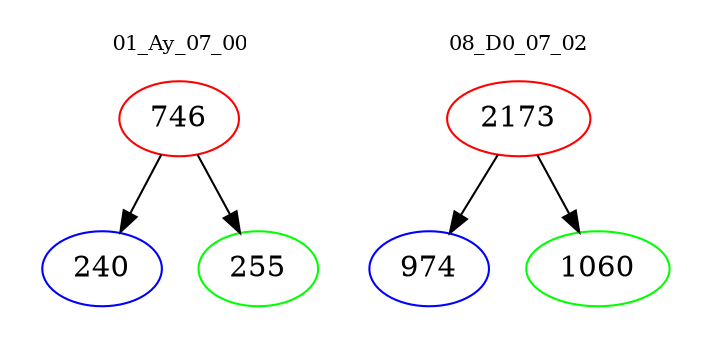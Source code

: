 digraph{
subgraph cluster_0 {
color = white
label = "01_Ay_07_00";
fontsize=10;
T0_746 [label="746", color="red"]
T0_746 -> T0_240 [color="black"]
T0_240 [label="240", color="blue"]
T0_746 -> T0_255 [color="black"]
T0_255 [label="255", color="green"]
}
subgraph cluster_1 {
color = white
label = "08_D0_07_02";
fontsize=10;
T1_2173 [label="2173", color="red"]
T1_2173 -> T1_974 [color="black"]
T1_974 [label="974", color="blue"]
T1_2173 -> T1_1060 [color="black"]
T1_1060 [label="1060", color="green"]
}
}
